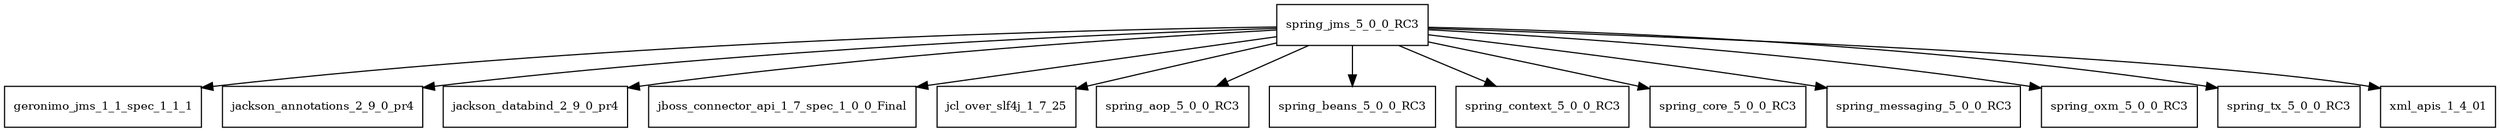 digraph spring_jms_5_0_0_RC3_dependencies {
  node [shape = box, fontsize=10.0];
  spring_jms_5_0_0_RC3 -> geronimo_jms_1_1_spec_1_1_1;
  spring_jms_5_0_0_RC3 -> jackson_annotations_2_9_0_pr4;
  spring_jms_5_0_0_RC3 -> jackson_databind_2_9_0_pr4;
  spring_jms_5_0_0_RC3 -> jboss_connector_api_1_7_spec_1_0_0_Final;
  spring_jms_5_0_0_RC3 -> jcl_over_slf4j_1_7_25;
  spring_jms_5_0_0_RC3 -> spring_aop_5_0_0_RC3;
  spring_jms_5_0_0_RC3 -> spring_beans_5_0_0_RC3;
  spring_jms_5_0_0_RC3 -> spring_context_5_0_0_RC3;
  spring_jms_5_0_0_RC3 -> spring_core_5_0_0_RC3;
  spring_jms_5_0_0_RC3 -> spring_messaging_5_0_0_RC3;
  spring_jms_5_0_0_RC3 -> spring_oxm_5_0_0_RC3;
  spring_jms_5_0_0_RC3 -> spring_tx_5_0_0_RC3;
  spring_jms_5_0_0_RC3 -> xml_apis_1_4_01;
}
